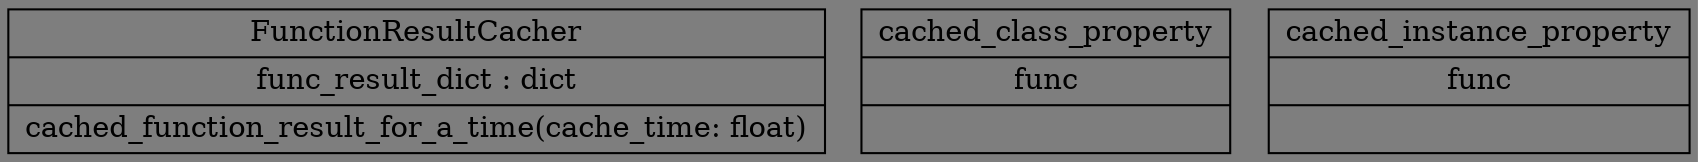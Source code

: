 digraph "classes_行为型模式-延迟计算缓存模式.py" {
rankdir=BT
bgcolor="#7e7e7e"
charset="utf-8"
"行为型模式-延迟计算缓存模式.FunctionResultCacher" [color="black", fontcolor="black", label=<{FunctionResultCacher|func_result_dict : dict<br ALIGN="LEFT"/>|cached_function_result_for_a_time(cache_time: float)<br ALIGN="LEFT"/>}>, shape="record", style="solid"];
"行为型模式-延迟计算缓存模式.cached_class_property" [color="black", fontcolor="black", label=<{cached_class_property|func<br ALIGN="LEFT"/>|}>, shape="record", style="solid"];
"行为型模式-延迟计算缓存模式.cached_instance_property" [color="black", fontcolor="black", label=<{cached_instance_property|func<br ALIGN="LEFT"/>|}>, shape="record", style="solid"];
}
